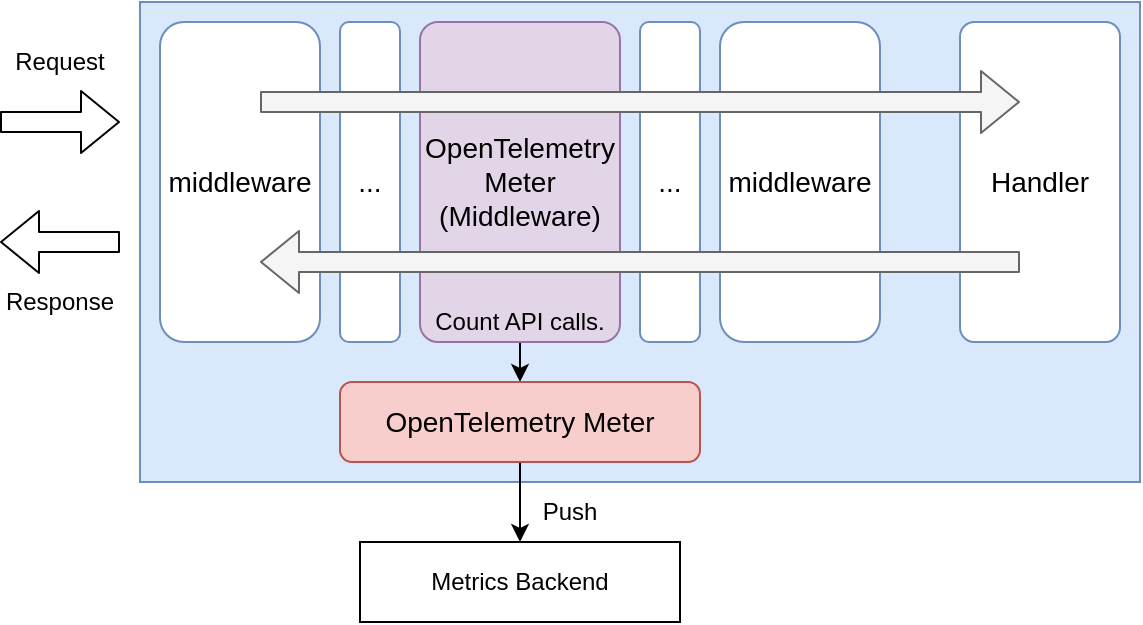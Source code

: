 <mxfile>
    <diagram id="CGz5gvUMxi6If3MVP1VV" name="image">
        <mxGraphModel dx="-1824" dy="1795" grid="1" gridSize="10" guides="1" tooltips="1" connect="1" arrows="1" fold="1" page="1" pageScale="1" pageWidth="827" pageHeight="1169" math="0" shadow="0">
            <root>
                <mxCell id="0"/>
                <mxCell id="1" parent="0"/>
                <mxCell id="mNiAzSfXenX0VxuWbp-_-2" value="" style="rounded=0;whiteSpace=wrap;html=1;fillColor=#dae8fc;strokeColor=#6c8ebf;shadow=0;" parent="1" vertex="1">
                    <mxGeometry x="2630" y="-930" width="500" height="240" as="geometry"/>
                </mxCell>
                <mxCell id="50" value="Handler" style="rounded=1;whiteSpace=wrap;html=1;fontSize=14;strokeColor=#6c8ebf;fillColor=default;arcSize=9;" vertex="1" parent="1">
                    <mxGeometry x="3040" y="-920" width="80" height="160" as="geometry"/>
                </mxCell>
                <mxCell id="52" style="edgeStyle=none;html=1;exitX=0.5;exitY=1;exitDx=0;exitDy=0;" edge="1" parent="1" source="47" target="51">
                    <mxGeometry relative="1" as="geometry"/>
                </mxCell>
                <mxCell id="47" value="OpenTelemetry&lt;br&gt;Meter&lt;br&gt;(Middleware)" style="rounded=1;whiteSpace=wrap;html=1;fontSize=14;strokeColor=#9673a6;fillColor=#e1d5e7;arcSize=9;" parent="1" vertex="1">
                    <mxGeometry x="2770" y="-920" width="100" height="160" as="geometry"/>
                </mxCell>
                <mxCell id="5" value="middleware" style="rounded=1;whiteSpace=wrap;html=1;fontSize=14;strokeColor=#6c8ebf;fillColor=default;" parent="1" vertex="1">
                    <mxGeometry x="2640" y="-920" width="80" height="160" as="geometry"/>
                </mxCell>
                <mxCell id="7" value="..." style="rounded=1;whiteSpace=wrap;html=1;fontSize=14;strokeColor=#6c8ebf;fillColor=default;" parent="1" vertex="1">
                    <mxGeometry x="2730" y="-920" width="30" height="160" as="geometry"/>
                </mxCell>
                <mxCell id="9" value="middleware" style="rounded=1;whiteSpace=wrap;html=1;fontSize=14;strokeColor=#6c8ebf;fillColor=default;" parent="1" vertex="1">
                    <mxGeometry x="2920" y="-920" width="80" height="160" as="geometry"/>
                </mxCell>
                <mxCell id="10" value="..." style="rounded=1;whiteSpace=wrap;html=1;fontSize=14;strokeColor=#6c8ebf;fillColor=default;" parent="1" vertex="1">
                    <mxGeometry x="2880" y="-920" width="30" height="160" as="geometry"/>
                </mxCell>
                <mxCell id="16" value="" style="shape=flexArrow;endArrow=classic;html=1;" parent="1" edge="1">
                    <mxGeometry width="50" height="50" relative="1" as="geometry">
                        <mxPoint x="2560" y="-870" as="sourcePoint"/>
                        <mxPoint x="2620" y="-870" as="targetPoint"/>
                    </mxGeometry>
                </mxCell>
                <mxCell id="17" value="Request" style="text;html=1;strokeColor=none;fillColor=none;align=center;verticalAlign=middle;whiteSpace=wrap;rounded=0;" parent="1" vertex="1">
                    <mxGeometry x="2560" y="-910" width="60" height="20" as="geometry"/>
                </mxCell>
                <mxCell id="18" value="" style="shape=flexArrow;endArrow=classic;html=1;" parent="1" edge="1">
                    <mxGeometry width="50" height="50" relative="1" as="geometry">
                        <mxPoint x="2620" y="-810" as="sourcePoint"/>
                        <mxPoint x="2560" y="-810" as="targetPoint"/>
                    </mxGeometry>
                </mxCell>
                <mxCell id="19" value="Response" style="text;html=1;strokeColor=none;fillColor=none;align=center;verticalAlign=middle;whiteSpace=wrap;rounded=0;" parent="1" vertex="1">
                    <mxGeometry x="2560" y="-790" width="60" height="20" as="geometry"/>
                </mxCell>
                <mxCell id="24" value="" style="shape=flexArrow;endArrow=classic;html=1;fillColor=#f5f5f5;strokeColor=#666666;" parent="1" edge="1">
                    <mxGeometry width="50" height="50" relative="1" as="geometry">
                        <mxPoint x="2690" y="-880" as="sourcePoint"/>
                        <mxPoint x="3070" y="-880" as="targetPoint"/>
                    </mxGeometry>
                </mxCell>
                <mxCell id="33" value="" style="shape=flexArrow;endArrow=classic;html=1;fillColor=#f5f5f5;strokeColor=#666666;" parent="1" edge="1">
                    <mxGeometry width="50" height="50" relative="1" as="geometry">
                        <mxPoint x="3070" y="-800" as="sourcePoint"/>
                        <mxPoint x="2690" y="-800" as="targetPoint"/>
                    </mxGeometry>
                </mxCell>
                <mxCell id="44" value="Metrics Backend" style="rounded=1;whiteSpace=wrap;html=1;arcSize=0;" parent="1" vertex="1">
                    <mxGeometry x="2740" y="-660" width="160" height="40" as="geometry"/>
                </mxCell>
                <mxCell id="46" value="Push" style="text;html=1;strokeColor=none;fillColor=none;align=center;verticalAlign=middle;whiteSpace=wrap;rounded=0;" parent="1" vertex="1">
                    <mxGeometry x="2820" y="-690" width="50" height="30" as="geometry"/>
                </mxCell>
                <mxCell id="49" value="Count API calls." style="text;html=1;strokeColor=none;fillColor=none;align=center;verticalAlign=middle;whiteSpace=wrap;rounded=0;" parent="1" vertex="1">
                    <mxGeometry x="2770" y="-780" width="100" height="20" as="geometry"/>
                </mxCell>
                <mxCell id="53" style="edgeStyle=none;html=1;exitX=0.5;exitY=1;exitDx=0;exitDy=0;entryX=0.5;entryY=0;entryDx=0;entryDy=0;" edge="1" parent="1" source="51" target="44">
                    <mxGeometry relative="1" as="geometry"/>
                </mxCell>
                <mxCell id="51" value="OpenTelemetry Meter" style="rounded=1;whiteSpace=wrap;html=1;fontSize=14;strokeColor=#b85450;fillColor=#f8cecc;" vertex="1" parent="1">
                    <mxGeometry x="2730" y="-740" width="180" height="40" as="geometry"/>
                </mxCell>
            </root>
        </mxGraphModel>
    </diagram>
</mxfile>